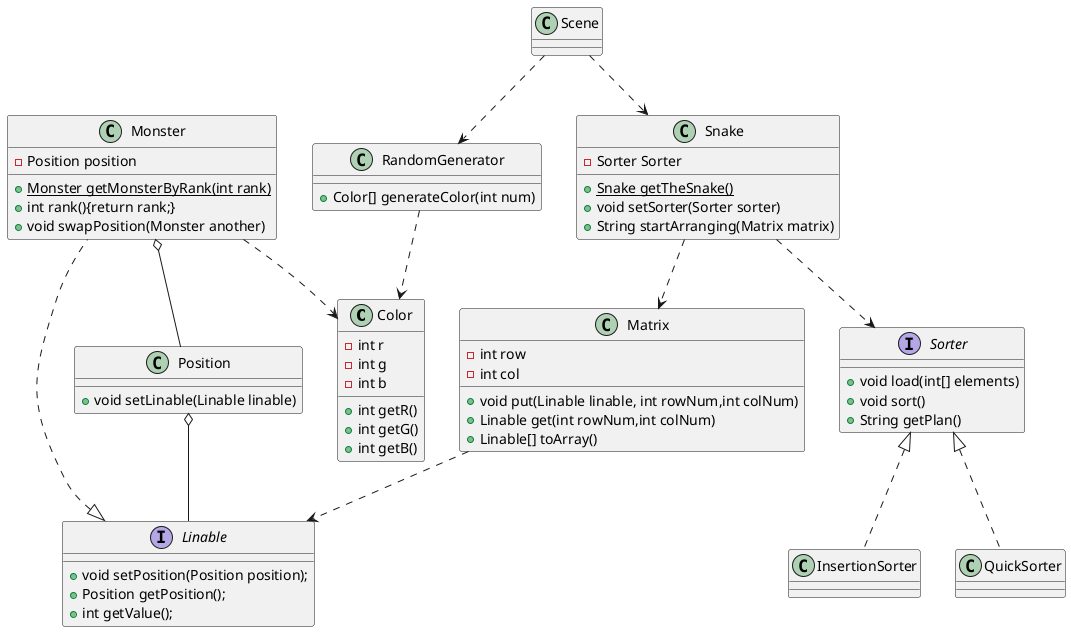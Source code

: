 @startuml participants2
class Color 
interface Sorter 
class InsertionSorter
class QuickSorter
interface Linable
class Matrix 
class Monster
class RandomGenerator
class Scene 
class Snake 
class Position 
Matrix : - int row 
Matrix : - int col 
Snake ..> Sorter
Matrix ..> Linable
Linable <|.. Monster
Sorter <|.. QuickSorter
Sorter <|.. InsertionSorter
Monster o-- Position
Position o-- Linable
Snake ..> Matrix
Monster ..> Color
RandomGenerator ..> Color
Scene ..> RandomGenerator
Scene ..> Snake
Monster : + {static}Monster getMonsterByRank(int rank)
Monster : + int rank(){return rank;}
Monster : + void swapPosition(Monster another)
Linable : + void setPosition(Position position);
Linable : + Position getPosition();
Linable : + int getValue();
Monster : - Position position
Matrix : + void put(Linable linable, int rowNum,int colNum)
Matrix : + Linable get(int rowNum,int colNum)
Position : + void setLinable(Linable linable)
Matrix : + Linable[] toArray()
Sorter : + void load(int[] elements)
Sorter : + void sort()
Sorter : + String getPlan()
Snake : - Sorter Sorter
Snake : + {static} Snake getTheSnake()
Snake : + void setSorter(Sorter sorter)
Snake : + String startArranging(Matrix matrix)
Color : - int r 
Color : - int g 
Color : - int b 
Color : + int getR()
Color : + int getG()
Color : + int getB()
RandomGenerator : + Color[] generateColor(int num)

@enduml